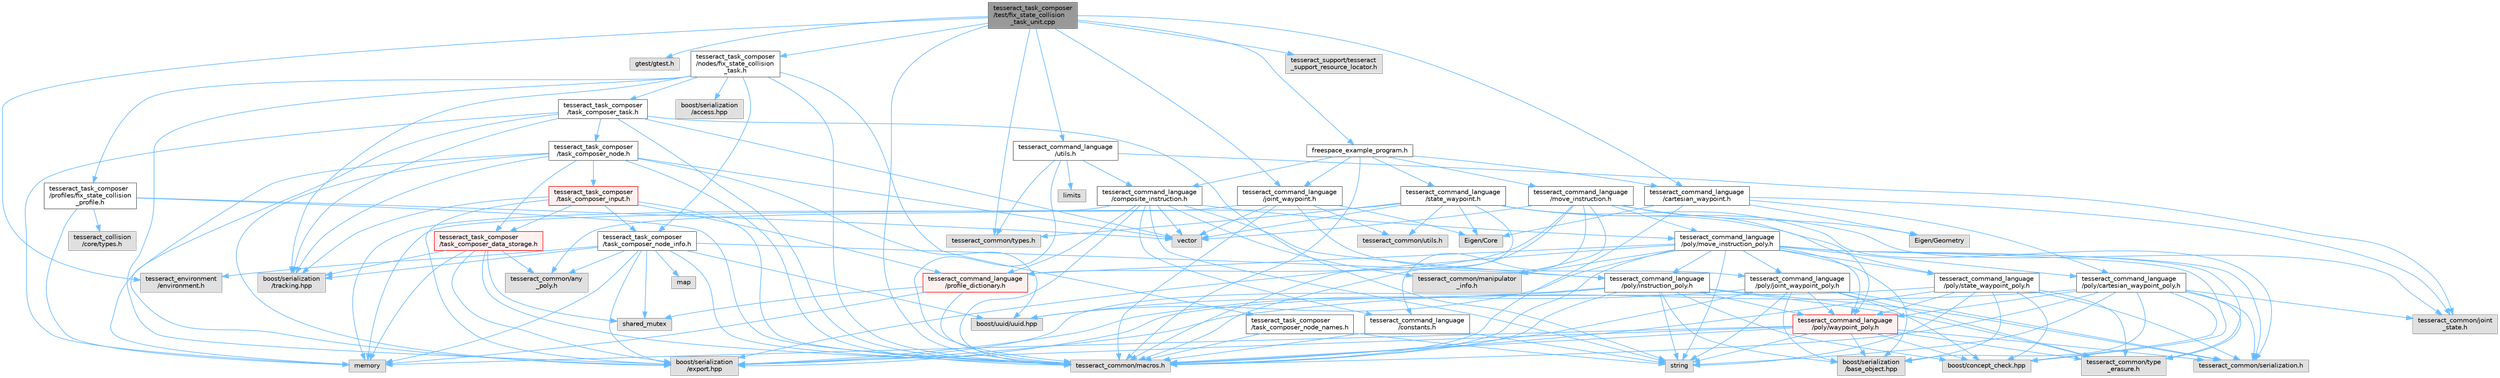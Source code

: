 digraph "tesseract_task_composer/test/fix_state_collision_task_unit.cpp"
{
 // LATEX_PDF_SIZE
  bgcolor="transparent";
  edge [fontname=Helvetica,fontsize=10,labelfontname=Helvetica,labelfontsize=10];
  node [fontname=Helvetica,fontsize=10,shape=box,height=0.2,width=0.4];
  Node1 [label="tesseract_task_composer\l/test/fix_state_collision\l_task_unit.cpp",height=0.2,width=0.4,color="gray40", fillcolor="grey60", style="filled", fontcolor="black",tooltip=" "];
  Node1 -> Node2 [color="steelblue1",style="solid"];
  Node2 [label="tesseract_common/macros.h",height=0.2,width=0.4,color="grey60", fillcolor="#E0E0E0", style="filled",tooltip=" "];
  Node1 -> Node3 [color="steelblue1",style="solid"];
  Node3 [label="gtest/gtest.h",height=0.2,width=0.4,color="grey60", fillcolor="#E0E0E0", style="filled",tooltip=" "];
  Node1 -> Node4 [color="steelblue1",style="solid"];
  Node4 [label="tesseract_common/types.h",height=0.2,width=0.4,color="grey60", fillcolor="#E0E0E0", style="filled",tooltip=" "];
  Node1 -> Node5 [color="steelblue1",style="solid"];
  Node5 [label="tesseract_environment\l/environment.h",height=0.2,width=0.4,color="grey60", fillcolor="#E0E0E0", style="filled",tooltip=" "];
  Node1 -> Node6 [color="steelblue1",style="solid"];
  Node6 [label="tesseract_task_composer\l/nodes/fix_state_collision\l_task.h",height=0.2,width=0.4,color="grey40", fillcolor="white", style="filled",URL="$d6/db0/fix__state__collision__task_8h.html",tooltip="Task that pushes plan instructions to be out of collision."];
  Node6 -> Node2 [color="steelblue1",style="solid"];
  Node6 -> Node7 [color="steelblue1",style="solid"];
  Node7 [label="boost/serialization\l/access.hpp",height=0.2,width=0.4,color="grey60", fillcolor="#E0E0E0", style="filled",tooltip=" "];
  Node6 -> Node8 [color="steelblue1",style="solid"];
  Node8 [label="tesseract_task_composer\l/task_composer_task.h",height=0.2,width=0.4,color="grey40", fillcolor="white", style="filled",URL="$da/d71/task__composer__task_8h.html",tooltip="A task in the pipeline."];
  Node8 -> Node2 [color="steelblue1",style="solid"];
  Node8 -> Node9 [color="steelblue1",style="solid"];
  Node9 [label="string",height=0.2,width=0.4,color="grey60", fillcolor="#E0E0E0", style="filled",tooltip=" "];
  Node8 -> Node10 [color="steelblue1",style="solid"];
  Node10 [label="vector",height=0.2,width=0.4,color="grey60", fillcolor="#E0E0E0", style="filled",tooltip=" "];
  Node8 -> Node11 [color="steelblue1",style="solid"];
  Node11 [label="memory",height=0.2,width=0.4,color="grey60", fillcolor="#E0E0E0", style="filled",tooltip=" "];
  Node8 -> Node12 [color="steelblue1",style="solid"];
  Node12 [label="tesseract_task_composer\l/task_composer_node.h",height=0.2,width=0.4,color="grey40", fillcolor="white", style="filled",URL="$da/dbe/task__composer__node_8h.html",tooltip="A node in the pipeline."];
  Node12 -> Node2 [color="steelblue1",style="solid"];
  Node12 -> Node11 [color="steelblue1",style="solid"];
  Node12 -> Node10 [color="steelblue1",style="solid"];
  Node12 -> Node13 [color="steelblue1",style="solid"];
  Node13 [label="boost/uuid/uuid.hpp",height=0.2,width=0.4,color="grey60", fillcolor="#E0E0E0", style="filled",tooltip=" "];
  Node12 -> Node14 [color="steelblue1",style="solid"];
  Node14 [label="tesseract_task_composer\l/task_composer_input.h",height=0.2,width=0.4,color="red", fillcolor="#FFF0F0", style="filled",URL="$db/ddf/task__composer__input_8h.html",tooltip="The input data structure to the pipeline."];
  Node14 -> Node2 [color="steelblue1",style="solid"];
  Node14 -> Node16 [color="steelblue1",style="solid"];
  Node16 [label="tesseract_command_language\l/profile_dictionary.h",height=0.2,width=0.4,color="red", fillcolor="#FFF0F0", style="filled",URL="$dd/dd6/profile__dictionary_8h.html",tooltip="This is a profile dictionary for storing all profiles."];
  Node16 -> Node2 [color="steelblue1",style="solid"];
  Node16 -> Node11 [color="steelblue1",style="solid"];
  Node16 -> Node22 [color="steelblue1",style="solid"];
  Node22 [label="shared_mutex",height=0.2,width=0.4,color="grey60", fillcolor="#E0E0E0", style="filled",tooltip=" "];
  Node14 -> Node23 [color="steelblue1",style="solid"];
  Node23 [label="tesseract_task_composer\l/task_composer_data_storage.h",height=0.2,width=0.4,color="red", fillcolor="#FFF0F0", style="filled",URL="$dc/dc5/task__composer__data__storage_8h.html",tooltip="Data storage used when executing the pipeline."];
  Node23 -> Node2 [color="steelblue1",style="solid"];
  Node23 -> Node11 [color="steelblue1",style="solid"];
  Node23 -> Node22 [color="steelblue1",style="solid"];
  Node23 -> Node24 [color="steelblue1",style="solid"];
  Node24 [label="tesseract_common/any\l_poly.h",height=0.2,width=0.4,color="grey60", fillcolor="#E0E0E0", style="filled",tooltip=" "];
  Node23 -> Node25 [color="steelblue1",style="solid"];
  Node25 [label="boost/serialization\l/export.hpp",height=0.2,width=0.4,color="grey60", fillcolor="#E0E0E0", style="filled",tooltip=" "];
  Node23 -> Node26 [color="steelblue1",style="solid"];
  Node26 [label="boost/serialization\l/tracking.hpp",height=0.2,width=0.4,color="grey60", fillcolor="#E0E0E0", style="filled",tooltip=" "];
  Node14 -> Node27 [color="steelblue1",style="solid"];
  Node27 [label="tesseract_task_composer\l/task_composer_node_info.h",height=0.2,width=0.4,color="grey40", fillcolor="white", style="filled",URL="$d7/d2c/task__composer__node__info_8h.html",tooltip="Task composer node info."];
  Node27 -> Node2 [color="steelblue1",style="solid"];
  Node27 -> Node11 [color="steelblue1",style="solid"];
  Node27 -> Node22 [color="steelblue1",style="solid"];
  Node27 -> Node28 [color="steelblue1",style="solid"];
  Node28 [label="map",height=0.2,width=0.4,color="grey60", fillcolor="#E0E0E0", style="filled",tooltip=" "];
  Node27 -> Node13 [color="steelblue1",style="solid"];
  Node27 -> Node5 [color="steelblue1",style="solid"];
  Node27 -> Node29 [color="steelblue1",style="solid"];
  Node29 [label="tesseract_command_language\l/poly/instruction_poly.h",height=0.2,width=0.4,color="grey40", fillcolor="white", style="filled",URL="$d1/db1/instruction__poly_8h.html",tooltip=" "];
  Node29 -> Node2 [color="steelblue1",style="solid"];
  Node29 -> Node9 [color="steelblue1",style="solid"];
  Node29 -> Node30 [color="steelblue1",style="solid"];
  Node30 [label="boost/serialization\l/base_object.hpp",height=0.2,width=0.4,color="grey60", fillcolor="#E0E0E0", style="filled",tooltip=" "];
  Node29 -> Node25 [color="steelblue1",style="solid"];
  Node29 -> Node31 [color="steelblue1",style="solid"];
  Node31 [label="boost/concept_check.hpp",height=0.2,width=0.4,color="grey60", fillcolor="#E0E0E0", style="filled",tooltip=" "];
  Node29 -> Node13 [color="steelblue1",style="solid"];
  Node29 -> Node32 [color="steelblue1",style="solid"];
  Node32 [label="tesseract_command_language\l/poly/waypoint_poly.h",height=0.2,width=0.4,color="red", fillcolor="#FFF0F0", style="filled",URL="$d3/dc4/waypoint__poly_8h.html",tooltip=" "];
  Node32 -> Node2 [color="steelblue1",style="solid"];
  Node32 -> Node11 [color="steelblue1",style="solid"];
  Node32 -> Node9 [color="steelblue1",style="solid"];
  Node32 -> Node30 [color="steelblue1",style="solid"];
  Node32 -> Node25 [color="steelblue1",style="solid"];
  Node32 -> Node31 [color="steelblue1",style="solid"];
  Node32 -> Node33 [color="steelblue1",style="solid"];
  Node33 [label="tesseract_common/serialization.h",height=0.2,width=0.4,color="grey60", fillcolor="#E0E0E0", style="filled",tooltip=" "];
  Node32 -> Node34 [color="steelblue1",style="solid"];
  Node34 [label="tesseract_common/type\l_erasure.h",height=0.2,width=0.4,color="grey60", fillcolor="#E0E0E0", style="filled",tooltip=" "];
  Node29 -> Node33 [color="steelblue1",style="solid"];
  Node29 -> Node34 [color="steelblue1",style="solid"];
  Node27 -> Node24 [color="steelblue1",style="solid"];
  Node27 -> Node25 [color="steelblue1",style="solid"];
  Node27 -> Node26 [color="steelblue1",style="solid"];
  Node14 -> Node25 [color="steelblue1",style="solid"];
  Node14 -> Node26 [color="steelblue1",style="solid"];
  Node12 -> Node23 [color="steelblue1",style="solid"];
  Node12 -> Node25 [color="steelblue1",style="solid"];
  Node12 -> Node26 [color="steelblue1",style="solid"];
  Node8 -> Node25 [color="steelblue1",style="solid"];
  Node8 -> Node26 [color="steelblue1",style="solid"];
  Node6 -> Node27 [color="steelblue1",style="solid"];
  Node6 -> Node36 [color="steelblue1",style="solid"];
  Node36 [label="tesseract_task_composer\l/task_composer_node_names.h",height=0.2,width=0.4,color="grey40", fillcolor="white", style="filled",URL="$d3/da7/task__composer__node__names_8h.html",tooltip="Contains default node names."];
  Node36 -> Node2 [color="steelblue1",style="solid"];
  Node36 -> Node9 [color="steelblue1",style="solid"];
  Node6 -> Node37 [color="steelblue1",style="solid"];
  Node37 [label="tesseract_task_composer\l/profiles/fix_state_collision\l_profile.h",height=0.2,width=0.4,color="grey40", fillcolor="white", style="filled",URL="$d7/d96/fix__state__collision__profile_8h.html",tooltip="Profile for process that pushes plan instructions to be out of collision."];
  Node37 -> Node2 [color="steelblue1",style="solid"];
  Node37 -> Node11 [color="steelblue1",style="solid"];
  Node37 -> Node10 [color="steelblue1",style="solid"];
  Node37 -> Node38 [color="steelblue1",style="solid"];
  Node38 [label="tesseract_collision\l/core/types.h",height=0.2,width=0.4,color="grey60", fillcolor="#E0E0E0", style="filled",tooltip=" "];
  Node6 -> Node25 [color="steelblue1",style="solid"];
  Node6 -> Node26 [color="steelblue1",style="solid"];
  Node1 -> Node39 [color="steelblue1",style="solid"];
  Node39 [label="tesseract_command_language\l/utils.h",height=0.2,width=0.4,color="grey40", fillcolor="white", style="filled",URL="$d6/d75/tesseract__command__language_2include_2tesseract__command__language_2utils_8h.html",tooltip=" "];
  Node39 -> Node2 [color="steelblue1",style="solid"];
  Node39 -> Node40 [color="steelblue1",style="solid"];
  Node40 [label="limits",height=0.2,width=0.4,color="grey60", fillcolor="#E0E0E0", style="filled",tooltip=" "];
  Node39 -> Node41 [color="steelblue1",style="solid"];
  Node41 [label="tesseract_command_language\l/composite_instruction.h",height=0.2,width=0.4,color="grey40", fillcolor="white", style="filled",URL="$d5/df7/composite__instruction_8h.html",tooltip=" "];
  Node41 -> Node2 [color="steelblue1",style="solid"];
  Node41 -> Node10 [color="steelblue1",style="solid"];
  Node41 -> Node9 [color="steelblue1",style="solid"];
  Node41 -> Node29 [color="steelblue1",style="solid"];
  Node41 -> Node42 [color="steelblue1",style="solid"];
  Node42 [label="tesseract_command_language\l/poly/move_instruction_poly.h",height=0.2,width=0.4,color="grey40", fillcolor="white", style="filled",URL="$dc/df1/move__instruction__poly_8h.html",tooltip="The move instruction interface."];
  Node42 -> Node2 [color="steelblue1",style="solid"];
  Node42 -> Node9 [color="steelblue1",style="solid"];
  Node42 -> Node30 [color="steelblue1",style="solid"];
  Node42 -> Node25 [color="steelblue1",style="solid"];
  Node42 -> Node31 [color="steelblue1",style="solid"];
  Node42 -> Node13 [color="steelblue1",style="solid"];
  Node42 -> Node29 [color="steelblue1",style="solid"];
  Node42 -> Node43 [color="steelblue1",style="solid"];
  Node43 [label="tesseract_command_language\l/poly/cartesian_waypoint_poly.h",height=0.2,width=0.4,color="grey40", fillcolor="white", style="filled",URL="$d7/df9/cartesian__waypoint__poly_8h.html",tooltip="The cartesian waypoint interface."];
  Node43 -> Node2 [color="steelblue1",style="solid"];
  Node43 -> Node9 [color="steelblue1",style="solid"];
  Node43 -> Node30 [color="steelblue1",style="solid"];
  Node43 -> Node25 [color="steelblue1",style="solid"];
  Node43 -> Node31 [color="steelblue1",style="solid"];
  Node43 -> Node32 [color="steelblue1",style="solid"];
  Node43 -> Node44 [color="steelblue1",style="solid"];
  Node44 [label="tesseract_common/joint\l_state.h",height=0.2,width=0.4,color="grey60", fillcolor="#E0E0E0", style="filled",tooltip=" "];
  Node43 -> Node33 [color="steelblue1",style="solid"];
  Node43 -> Node34 [color="steelblue1",style="solid"];
  Node42 -> Node45 [color="steelblue1",style="solid"];
  Node45 [label="tesseract_command_language\l/poly/joint_waypoint_poly.h",height=0.2,width=0.4,color="grey40", fillcolor="white", style="filled",URL="$d1/d66/joint__waypoint__poly_8h.html",tooltip="The joint waypoint interface."];
  Node45 -> Node2 [color="steelblue1",style="solid"];
  Node45 -> Node9 [color="steelblue1",style="solid"];
  Node45 -> Node30 [color="steelblue1",style="solid"];
  Node45 -> Node25 [color="steelblue1",style="solid"];
  Node45 -> Node31 [color="steelblue1",style="solid"];
  Node45 -> Node32 [color="steelblue1",style="solid"];
  Node45 -> Node33 [color="steelblue1",style="solid"];
  Node45 -> Node34 [color="steelblue1",style="solid"];
  Node42 -> Node46 [color="steelblue1",style="solid"];
  Node46 [label="tesseract_command_language\l/poly/state_waypoint_poly.h",height=0.2,width=0.4,color="grey40", fillcolor="white", style="filled",URL="$d7/d22/state__waypoint__poly_8h.html",tooltip="The state waypoint interface."];
  Node46 -> Node2 [color="steelblue1",style="solid"];
  Node46 -> Node9 [color="steelblue1",style="solid"];
  Node46 -> Node30 [color="steelblue1",style="solid"];
  Node46 -> Node25 [color="steelblue1",style="solid"];
  Node46 -> Node31 [color="steelblue1",style="solid"];
  Node46 -> Node32 [color="steelblue1",style="solid"];
  Node46 -> Node33 [color="steelblue1",style="solid"];
  Node46 -> Node34 [color="steelblue1",style="solid"];
  Node42 -> Node32 [color="steelblue1",style="solid"];
  Node42 -> Node16 [color="steelblue1",style="solid"];
  Node42 -> Node47 [color="steelblue1",style="solid"];
  Node47 [label="tesseract_common/manipulator\l_info.h",height=0.2,width=0.4,color="grey60", fillcolor="#E0E0E0", style="filled",tooltip=" "];
  Node42 -> Node33 [color="steelblue1",style="solid"];
  Node42 -> Node34 [color="steelblue1",style="solid"];
  Node41 -> Node48 [color="steelblue1",style="solid"];
  Node48 [label="tesseract_command_language\l/constants.h",height=0.2,width=0.4,color="grey40", fillcolor="white", style="filled",URL="$d2/d6f/constants_8h.html",tooltip="Containst Tesseract Command Language constants."];
  Node48 -> Node2 [color="steelblue1",style="solid"];
  Node48 -> Node9 [color="steelblue1",style="solid"];
  Node41 -> Node16 [color="steelblue1",style="solid"];
  Node41 -> Node47 [color="steelblue1",style="solid"];
  Node41 -> Node24 [color="steelblue1",style="solid"];
  Node39 -> Node44 [color="steelblue1",style="solid"];
  Node39 -> Node4 [color="steelblue1",style="solid"];
  Node1 -> Node49 [color="steelblue1",style="solid"];
  Node49 [label="tesseract_command_language\l/joint_waypoint.h",height=0.2,width=0.4,color="grey40", fillcolor="white", style="filled",URL="$d7/d1f/joint__waypoint_8h.html",tooltip=" "];
  Node49 -> Node2 [color="steelblue1",style="solid"];
  Node49 -> Node50 [color="steelblue1",style="solid"];
  Node50 [label="Eigen/Core",height=0.2,width=0.4,color="grey60", fillcolor="#E0E0E0", style="filled",tooltip=" "];
  Node49 -> Node11 [color="steelblue1",style="solid"];
  Node49 -> Node10 [color="steelblue1",style="solid"];
  Node49 -> Node45 [color="steelblue1",style="solid"];
  Node49 -> Node51 [color="steelblue1",style="solid"];
  Node51 [label="tesseract_common/utils.h",height=0.2,width=0.4,color="grey60", fillcolor="#E0E0E0", style="filled",tooltip=" "];
  Node1 -> Node52 [color="steelblue1",style="solid"];
  Node52 [label="tesseract_command_language\l/cartesian_waypoint.h",height=0.2,width=0.4,color="grey40", fillcolor="white", style="filled",URL="$d3/d18/cartesian__waypoint_8h.html",tooltip=" "];
  Node52 -> Node2 [color="steelblue1",style="solid"];
  Node52 -> Node50 [color="steelblue1",style="solid"];
  Node52 -> Node53 [color="steelblue1",style="solid"];
  Node53 [label="Eigen/Geometry",height=0.2,width=0.4,color="grey60", fillcolor="#E0E0E0", style="filled",tooltip=" "];
  Node52 -> Node43 [color="steelblue1",style="solid"];
  Node52 -> Node44 [color="steelblue1",style="solid"];
  Node1 -> Node54 [color="steelblue1",style="solid"];
  Node54 [label="tesseract_support/tesseract\l_support_resource_locator.h",height=0.2,width=0.4,color="grey60", fillcolor="#E0E0E0", style="filled",tooltip=" "];
  Node1 -> Node55 [color="steelblue1",style="solid"];
  Node55 [label="freespace_example_program.h",height=0.2,width=0.4,color="grey40", fillcolor="white", style="filled",URL="$d2/d98/freespace__example__program_8h.html",tooltip=" "];
  Node55 -> Node2 [color="steelblue1",style="solid"];
  Node55 -> Node41 [color="steelblue1",style="solid"];
  Node55 -> Node56 [color="steelblue1",style="solid"];
  Node56 [label="tesseract_command_language\l/state_waypoint.h",height=0.2,width=0.4,color="grey40", fillcolor="white", style="filled",URL="$d1/d10/state__waypoint_8h.html",tooltip=" "];
  Node56 -> Node2 [color="steelblue1",style="solid"];
  Node56 -> Node50 [color="steelblue1",style="solid"];
  Node56 -> Node11 [color="steelblue1",style="solid"];
  Node56 -> Node10 [color="steelblue1",style="solid"];
  Node56 -> Node46 [color="steelblue1",style="solid"];
  Node56 -> Node44 [color="steelblue1",style="solid"];
  Node56 -> Node51 [color="steelblue1",style="solid"];
  Node56 -> Node4 [color="steelblue1",style="solid"];
  Node56 -> Node33 [color="steelblue1",style="solid"];
  Node55 -> Node52 [color="steelblue1",style="solid"];
  Node55 -> Node49 [color="steelblue1",style="solid"];
  Node55 -> Node57 [color="steelblue1",style="solid"];
  Node57 [label="tesseract_command_language\l/move_instruction.h",height=0.2,width=0.4,color="grey40", fillcolor="white", style="filled",URL="$da/d74/move__instruction_8h.html",tooltip=" "];
  Node57 -> Node2 [color="steelblue1",style="solid"];
  Node57 -> Node10 [color="steelblue1",style="solid"];
  Node57 -> Node53 [color="steelblue1",style="solid"];
  Node57 -> Node42 [color="steelblue1",style="solid"];
  Node57 -> Node32 [color="steelblue1",style="solid"];
  Node57 -> Node48 [color="steelblue1",style="solid"];
  Node57 -> Node16 [color="steelblue1",style="solid"];
  Node57 -> Node47 [color="steelblue1",style="solid"];
}
